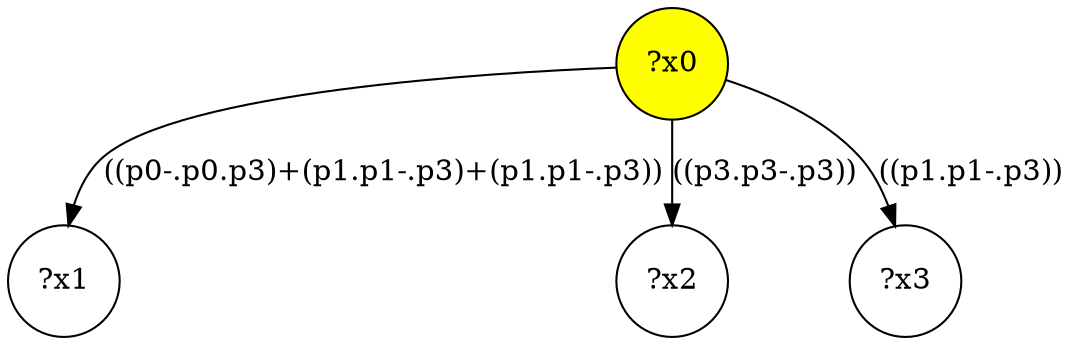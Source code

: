 digraph g {
	x0 [fillcolor="yellow", style="filled," shape=circle, label="?x0"];
	x1 [shape=circle, label="?x1"];
	x0 -> x1 [label="((p0-.p0.p3)+(p1.p1-.p3)+(p1.p1-.p3))"];
	x2 [shape=circle, label="?x2"];
	x0 -> x2 [label="((p3.p3-.p3))"];
	x3 [shape=circle, label="?x3"];
	x0 -> x3 [label="((p1.p1-.p3))"];
}
